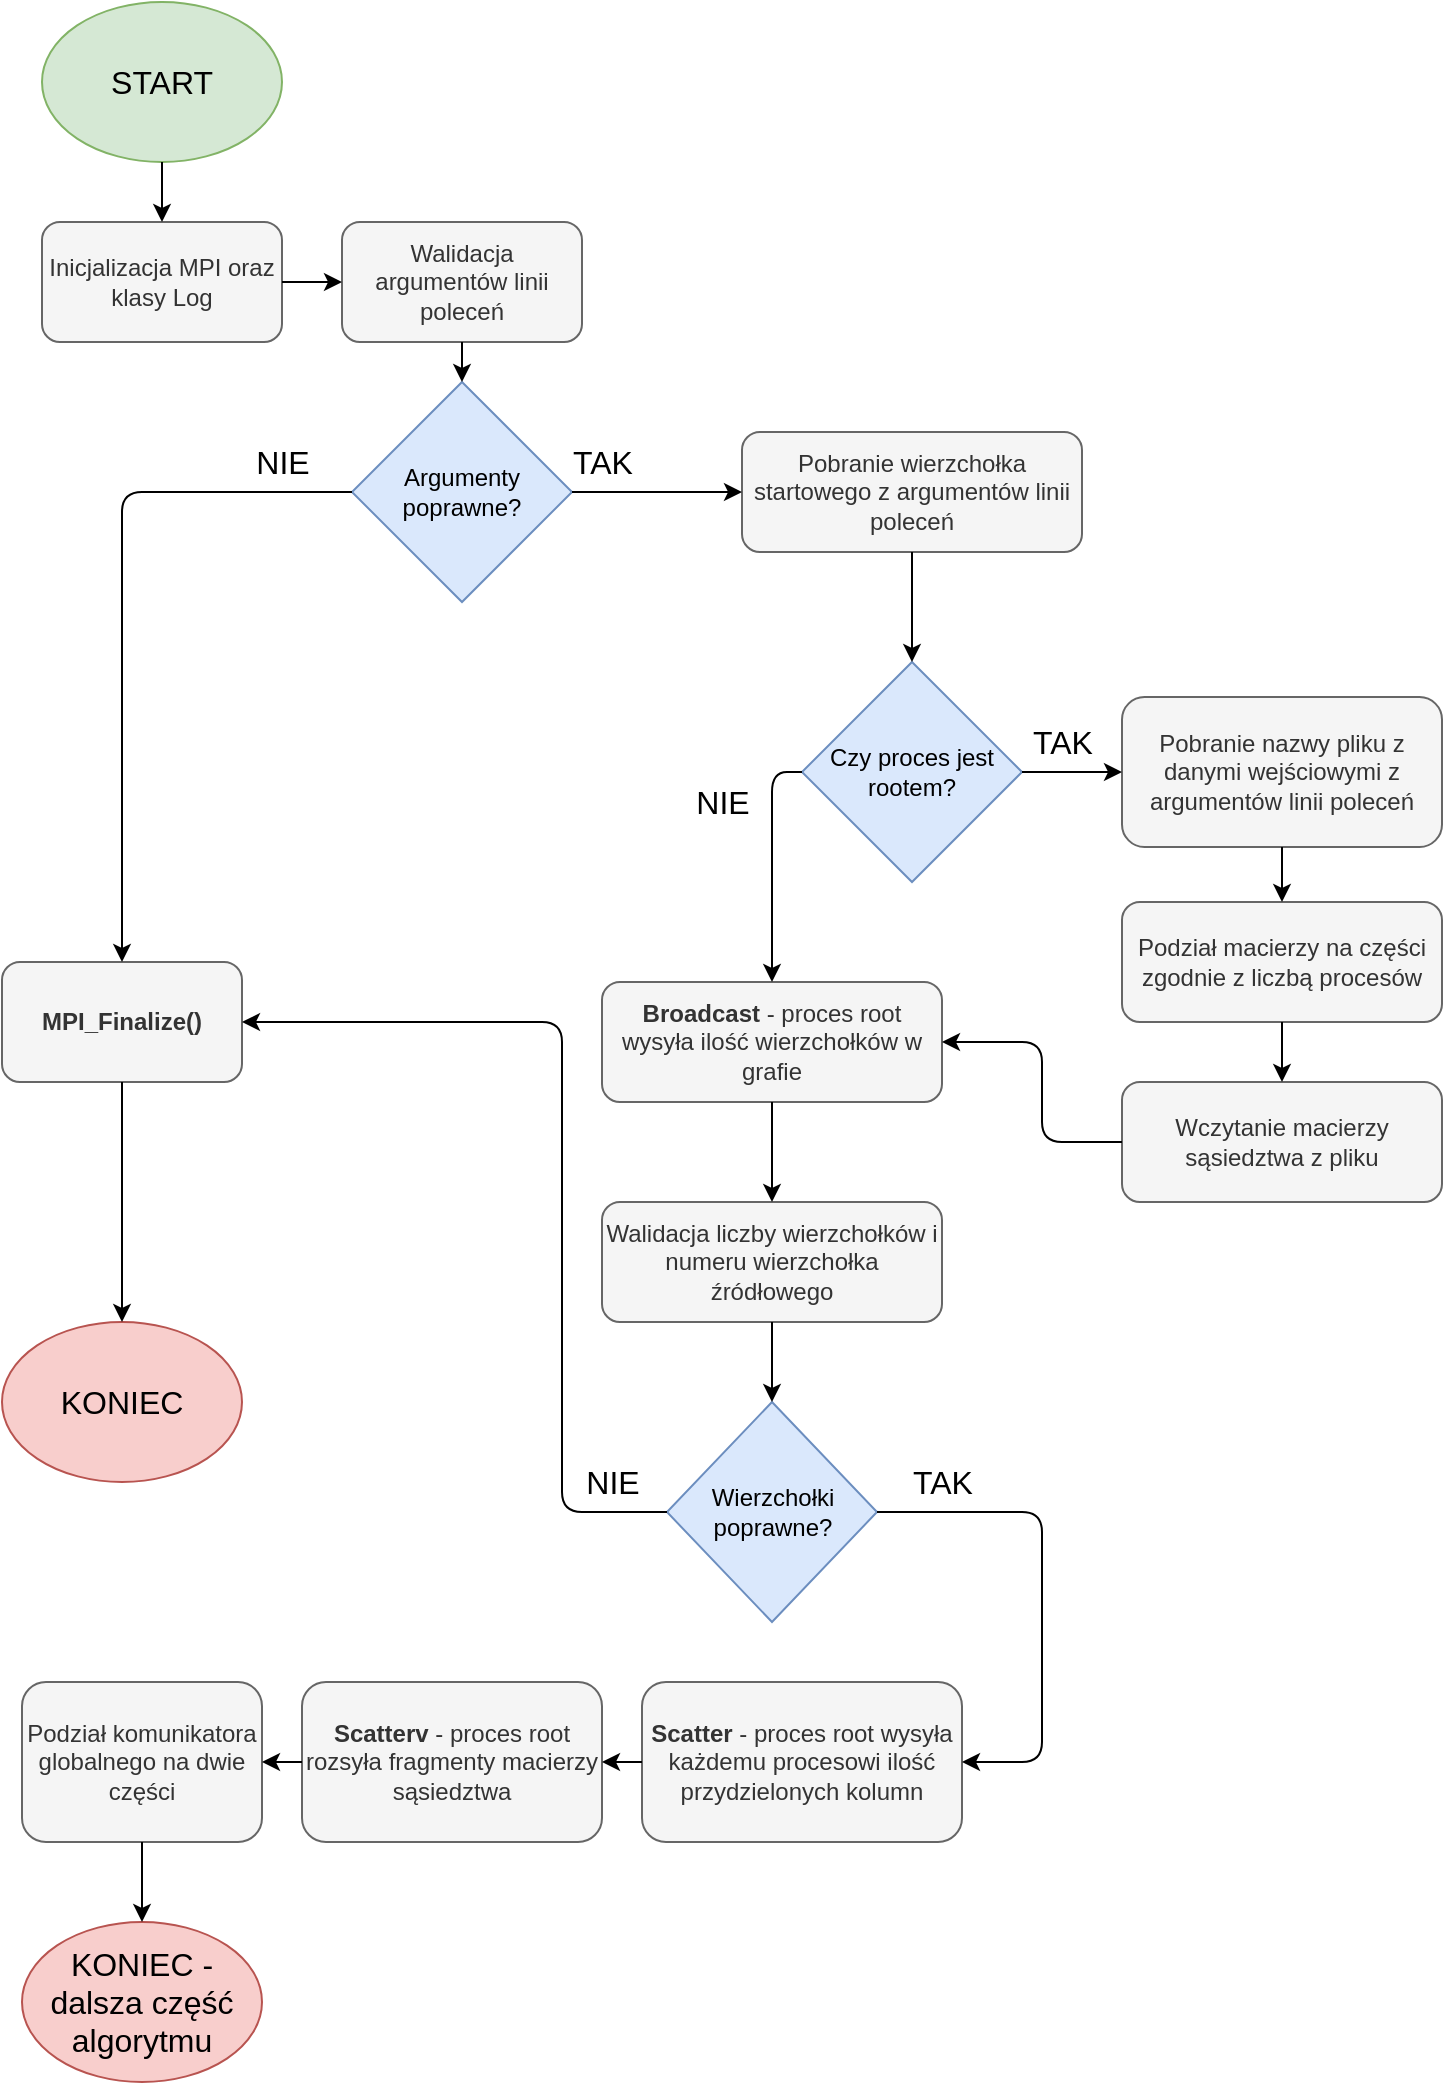 <mxfile version="12.9.14" type="device"><diagram id="MFcADnfhkF-znqzep26Z" name="Page-1"><mxGraphModel dx="2062" dy="1122" grid="1" gridSize="10" guides="1" tooltips="1" connect="1" arrows="1" fold="1" page="1" pageScale="1" pageWidth="800" pageHeight="1100" math="0" shadow="0"><root><mxCell id="0"/><mxCell id="1" parent="0"/><mxCell id="rdwpBlhmEUEgqYAoGXGV-1" value="Inicjalizacja MPI oraz&lt;br&gt;klasy Log" style="rounded=1;whiteSpace=wrap;html=1;fillColor=#f5f5f5;strokeColor=#666666;fontColor=#333333;" vertex="1" parent="1"><mxGeometry x="50" y="120" width="120" height="60" as="geometry"/></mxCell><mxCell id="rdwpBlhmEUEgqYAoGXGV-2" value="START" style="ellipse;whiteSpace=wrap;html=1;fillColor=#d5e8d4;strokeColor=#82b366;fontSize=16;" vertex="1" parent="1"><mxGeometry x="50" y="10" width="120" height="80" as="geometry"/></mxCell><mxCell id="rdwpBlhmEUEgqYAoGXGV-3" value="Walidacja argumentów linii poleceń" style="rounded=1;whiteSpace=wrap;html=1;fillColor=#f5f5f5;strokeColor=#666666;fontColor=#333333;" vertex="1" parent="1"><mxGeometry x="200" y="120" width="120" height="60" as="geometry"/></mxCell><mxCell id="rdwpBlhmEUEgqYAoGXGV-4" value="Argumenty poprawne?" style="rhombus;whiteSpace=wrap;html=1;fillColor=#dae8fc;strokeColor=#6c8ebf;" vertex="1" parent="1"><mxGeometry x="205" y="200" width="110" height="110" as="geometry"/></mxCell><mxCell id="rdwpBlhmEUEgqYAoGXGV-5" value="KONIEC" style="ellipse;whiteSpace=wrap;html=1;fillColor=#f8cecc;strokeColor=#b85450;fontSize=16;" vertex="1" parent="1"><mxGeometry x="30" y="670" width="120" height="80" as="geometry"/></mxCell><mxCell id="rdwpBlhmEUEgqYAoGXGV-6" value="&lt;b&gt;MPI_Finalize()&lt;/b&gt;" style="rounded=1;whiteSpace=wrap;html=1;fillColor=#f5f5f5;strokeColor=#666666;fontColor=#333333;" vertex="1" parent="1"><mxGeometry x="30" y="490" width="120" height="60" as="geometry"/></mxCell><mxCell id="rdwpBlhmEUEgqYAoGXGV-7" value="Pobranie wierzchołka startowego z argumentów linii poleceń" style="rounded=1;whiteSpace=wrap;html=1;fillColor=#f5f5f5;strokeColor=#666666;fontColor=#333333;" vertex="1" parent="1"><mxGeometry x="400" y="225" width="170" height="60" as="geometry"/></mxCell><mxCell id="rdwpBlhmEUEgqYAoGXGV-8" value="Czy proces jest rootem?" style="rhombus;whiteSpace=wrap;html=1;fillColor=#dae8fc;strokeColor=#6c8ebf;" vertex="1" parent="1"><mxGeometry x="430" y="340" width="110" height="110" as="geometry"/></mxCell><mxCell id="rdwpBlhmEUEgqYAoGXGV-9" value="Wczytanie macierzy sąsiedztwa z pliku" style="rounded=1;whiteSpace=wrap;html=1;fillColor=#f5f5f5;strokeColor=#666666;fontColor=#333333;" vertex="1" parent="1"><mxGeometry x="590" y="550" width="160" height="60" as="geometry"/></mxCell><mxCell id="rdwpBlhmEUEgqYAoGXGV-10" value="Pobranie nazwy pliku z danymi wejściowymi z argumentów linii poleceń" style="rounded=1;whiteSpace=wrap;html=1;fillColor=#f5f5f5;strokeColor=#666666;fontColor=#333333;" vertex="1" parent="1"><mxGeometry x="590" y="357.5" width="160" height="75" as="geometry"/></mxCell><mxCell id="rdwpBlhmEUEgqYAoGXGV-11" value="Podział macierzy na części zgodnie z liczbą procesów" style="rounded=1;whiteSpace=wrap;html=1;fillColor=#f5f5f5;strokeColor=#666666;fontColor=#333333;" vertex="1" parent="1"><mxGeometry x="590" y="460" width="160" height="60" as="geometry"/></mxCell><mxCell id="rdwpBlhmEUEgqYAoGXGV-12" value="&lt;b&gt;Broadcast&lt;/b&gt; - proces root wysyła ilość wierzchołków w grafie" style="rounded=1;whiteSpace=wrap;html=1;fillColor=#f5f5f5;strokeColor=#666666;fontColor=#333333;" vertex="1" parent="1"><mxGeometry x="330" y="500" width="170" height="60" as="geometry"/></mxCell><mxCell id="rdwpBlhmEUEgqYAoGXGV-13" value="Walidacja liczby wierzchołków i numeru wierzchołka źródłowego" style="rounded=1;whiteSpace=wrap;html=1;fillColor=#f5f5f5;strokeColor=#666666;fontColor=#333333;" vertex="1" parent="1"><mxGeometry x="330" y="610" width="170" height="60" as="geometry"/></mxCell><mxCell id="rdwpBlhmEUEgqYAoGXGV-14" value="Wierzchołki poprawne?" style="rhombus;whiteSpace=wrap;html=1;fillColor=#dae8fc;strokeColor=#6c8ebf;" vertex="1" parent="1"><mxGeometry x="362.5" y="710" width="105" height="110" as="geometry"/></mxCell><mxCell id="rdwpBlhmEUEgqYAoGXGV-15" value="&lt;b&gt;Scatter&lt;/b&gt; - proces root wysyła każdemu procesowi ilość przydzielonych kolumn" style="rounded=1;whiteSpace=wrap;html=1;fillColor=#f5f5f5;strokeColor=#666666;fontColor=#333333;" vertex="1" parent="1"><mxGeometry x="350" y="850" width="160" height="80" as="geometry"/></mxCell><mxCell id="rdwpBlhmEUEgqYAoGXGV-16" value="&lt;b&gt;Scatterv&lt;/b&gt; - proces root rozsyła fragmenty macierzy sąsiedztwa" style="rounded=1;whiteSpace=wrap;html=1;fillColor=#f5f5f5;strokeColor=#666666;fontColor=#333333;" vertex="1" parent="1"><mxGeometry x="180" y="850" width="150" height="80" as="geometry"/></mxCell><mxCell id="rdwpBlhmEUEgqYAoGXGV-17" value="Podział komunikatora globalnego na dwie części" style="rounded=1;whiteSpace=wrap;html=1;fillColor=#f5f5f5;strokeColor=#666666;fontColor=#333333;" vertex="1" parent="1"><mxGeometry x="40" y="850" width="120" height="80" as="geometry"/></mxCell><mxCell id="rdwpBlhmEUEgqYAoGXGV-18" value="KONIEC - dalsza część algorytmu" style="ellipse;whiteSpace=wrap;html=1;fillColor=#f8cecc;strokeColor=#b85450;fontSize=16;" vertex="1" parent="1"><mxGeometry x="40" y="970" width="120" height="80" as="geometry"/></mxCell><mxCell id="rdwpBlhmEUEgqYAoGXGV-19" value="" style="endArrow=classic;html=1;exitX=0.5;exitY=1;exitDx=0;exitDy=0;entryX=0.5;entryY=0;entryDx=0;entryDy=0;" edge="1" parent="1" source="rdwpBlhmEUEgqYAoGXGV-2" target="rdwpBlhmEUEgqYAoGXGV-1"><mxGeometry width="50" height="50" relative="1" as="geometry"><mxPoint x="450" y="70" as="sourcePoint"/><mxPoint x="500" y="20" as="targetPoint"/></mxGeometry></mxCell><mxCell id="rdwpBlhmEUEgqYAoGXGV-20" value="" style="endArrow=classic;html=1;entryX=0;entryY=0.5;entryDx=0;entryDy=0;exitX=1;exitY=0.5;exitDx=0;exitDy=0;" edge="1" parent="1" source="rdwpBlhmEUEgqYAoGXGV-1" target="rdwpBlhmEUEgqYAoGXGV-3"><mxGeometry width="50" height="50" relative="1" as="geometry"><mxPoint x="100" y="100" as="sourcePoint"/><mxPoint x="150" y="50" as="targetPoint"/></mxGeometry></mxCell><mxCell id="rdwpBlhmEUEgqYAoGXGV-21" value="" style="endArrow=classic;html=1;entryX=0.5;entryY=0;entryDx=0;entryDy=0;exitX=0.5;exitY=1;exitDx=0;exitDy=0;" edge="1" parent="1" source="rdwpBlhmEUEgqYAoGXGV-3" target="rdwpBlhmEUEgqYAoGXGV-4"><mxGeometry width="50" height="50" relative="1" as="geometry"><mxPoint x="80" y="150" as="sourcePoint"/><mxPoint x="130" y="100" as="targetPoint"/></mxGeometry></mxCell><mxCell id="rdwpBlhmEUEgqYAoGXGV-22" value="" style="endArrow=classic;html=1;exitX=0;exitY=0.5;exitDx=0;exitDy=0;" edge="1" parent="1" source="rdwpBlhmEUEgqYAoGXGV-4" target="rdwpBlhmEUEgqYAoGXGV-6"><mxGeometry width="50" height="50" relative="1" as="geometry"><mxPoint x="100" y="140" as="sourcePoint"/><mxPoint x="150" y="90" as="targetPoint"/><Array as="points"><mxPoint x="90" y="255"/></Array></mxGeometry></mxCell><mxCell id="rdwpBlhmEUEgqYAoGXGV-25" value="NIE" style="edgeLabel;html=1;align=center;verticalAlign=middle;resizable=0;points=[];fontSize=16;" vertex="1" connectable="0" parent="rdwpBlhmEUEgqYAoGXGV-22"><mxGeometry x="-0.543" y="-3" relative="1" as="geometry"><mxPoint x="45" y="-12" as="offset"/></mxGeometry></mxCell><mxCell id="rdwpBlhmEUEgqYAoGXGV-23" value="" style="endArrow=classic;html=1;entryX=0.5;entryY=0;entryDx=0;entryDy=0;exitX=0.5;exitY=1;exitDx=0;exitDy=0;" edge="1" parent="1" source="rdwpBlhmEUEgqYAoGXGV-6" target="rdwpBlhmEUEgqYAoGXGV-5"><mxGeometry width="50" height="50" relative="1" as="geometry"><mxPoint x="70" y="210" as="sourcePoint"/><mxPoint x="120" y="160" as="targetPoint"/></mxGeometry></mxCell><mxCell id="rdwpBlhmEUEgqYAoGXGV-24" value="" style="endArrow=classic;html=1;exitX=0;exitY=0.5;exitDx=0;exitDy=0;entryX=1;entryY=0.5;entryDx=0;entryDy=0;" edge="1" parent="1" source="rdwpBlhmEUEgqYAoGXGV-14" target="rdwpBlhmEUEgqYAoGXGV-6"><mxGeometry width="50" height="50" relative="1" as="geometry"><mxPoint x="210" y="710" as="sourcePoint"/><mxPoint x="320" y="440" as="targetPoint"/><Array as="points"><mxPoint x="310" y="765"/><mxPoint x="310" y="520"/></Array></mxGeometry></mxCell><mxCell id="rdwpBlhmEUEgqYAoGXGV-28" value="NIE" style="edgeLabel;html=1;align=center;verticalAlign=middle;resizable=0;points=[];fontSize=16;" vertex="1" connectable="0" parent="rdwpBlhmEUEgqYAoGXGV-24"><mxGeometry x="-0.839" y="-1" relative="1" as="geometry"><mxPoint x="9" y="-14" as="offset"/></mxGeometry></mxCell><mxCell id="rdwpBlhmEUEgqYAoGXGV-26" value="" style="endArrow=classic;html=1;exitX=1;exitY=0.5;exitDx=0;exitDy=0;entryX=0;entryY=0.5;entryDx=0;entryDy=0;" edge="1" parent="1" source="rdwpBlhmEUEgqYAoGXGV-4" target="rdwpBlhmEUEgqYAoGXGV-7"><mxGeometry width="50" height="50" relative="1" as="geometry"><mxPoint x="410" y="230" as="sourcePoint"/><mxPoint x="460" y="180" as="targetPoint"/></mxGeometry></mxCell><mxCell id="rdwpBlhmEUEgqYAoGXGV-27" value="TAK" style="edgeLabel;html=1;align=center;verticalAlign=middle;resizable=0;points=[];fontSize=16;" vertex="1" connectable="0" parent="rdwpBlhmEUEgqYAoGXGV-26"><mxGeometry x="-0.219" y="1" relative="1" as="geometry"><mxPoint x="-18" y="-14" as="offset"/></mxGeometry></mxCell><mxCell id="rdwpBlhmEUEgqYAoGXGV-29" value="" style="endArrow=classic;html=1;entryX=0.5;entryY=0;entryDx=0;entryDy=0;exitX=0;exitY=0.5;exitDx=0;exitDy=0;" edge="1" parent="1" source="rdwpBlhmEUEgqYAoGXGV-8" target="rdwpBlhmEUEgqYAoGXGV-12"><mxGeometry width="50" height="50" relative="1" as="geometry"><mxPoint x="290" y="430" as="sourcePoint"/><mxPoint x="340" y="380" as="targetPoint"/><Array as="points"><mxPoint x="415" y="395"/></Array></mxGeometry></mxCell><mxCell id="rdwpBlhmEUEgqYAoGXGV-30" value="" style="endArrow=classic;html=1;exitX=0.5;exitY=1;exitDx=0;exitDy=0;entryX=0.5;entryY=0;entryDx=0;entryDy=0;" edge="1" parent="1" source="rdwpBlhmEUEgqYAoGXGV-7" target="rdwpBlhmEUEgqYAoGXGV-8"><mxGeometry width="50" height="50" relative="1" as="geometry"><mxPoint x="580" y="270" as="sourcePoint"/><mxPoint x="630" y="220" as="targetPoint"/></mxGeometry></mxCell><mxCell id="rdwpBlhmEUEgqYAoGXGV-32" value="" style="endArrow=classic;html=1;exitX=0.5;exitY=1;exitDx=0;exitDy=0;" edge="1" parent="1" source="rdwpBlhmEUEgqYAoGXGV-17" target="rdwpBlhmEUEgqYAoGXGV-18"><mxGeometry width="50" height="50" relative="1" as="geometry"><mxPoint x="100" y="980" as="sourcePoint"/><mxPoint x="300" y="1050" as="targetPoint"/></mxGeometry></mxCell><mxCell id="rdwpBlhmEUEgqYAoGXGV-33" value="" style="endArrow=classic;html=1;exitX=0;exitY=0.5;exitDx=0;exitDy=0;entryX=1;entryY=0.5;entryDx=0;entryDy=0;" edge="1" parent="1" source="rdwpBlhmEUEgqYAoGXGV-16" target="rdwpBlhmEUEgqYAoGXGV-17"><mxGeometry width="50" height="50" relative="1" as="geometry"><mxPoint x="150" y="880" as="sourcePoint"/><mxPoint x="200" y="830" as="targetPoint"/></mxGeometry></mxCell><mxCell id="rdwpBlhmEUEgqYAoGXGV-34" value="" style="endArrow=classic;html=1;exitX=0;exitY=0.5;exitDx=0;exitDy=0;entryX=1;entryY=0.5;entryDx=0;entryDy=0;" edge="1" parent="1" source="rdwpBlhmEUEgqYAoGXGV-15" target="rdwpBlhmEUEgqYAoGXGV-16"><mxGeometry width="50" height="50" relative="1" as="geometry"><mxPoint x="220" y="890" as="sourcePoint"/><mxPoint x="270" y="840" as="targetPoint"/></mxGeometry></mxCell><mxCell id="rdwpBlhmEUEgqYAoGXGV-35" value="" style="endArrow=classic;html=1;entryX=0.5;entryY=0;entryDx=0;entryDy=0;exitX=0.5;exitY=1;exitDx=0;exitDy=0;" edge="1" parent="1" source="rdwpBlhmEUEgqYAoGXGV-12" target="rdwpBlhmEUEgqYAoGXGV-13"><mxGeometry width="50" height="50" relative="1" as="geometry"><mxPoint x="350" y="630" as="sourcePoint"/><mxPoint x="400" y="580" as="targetPoint"/></mxGeometry></mxCell><mxCell id="rdwpBlhmEUEgqYAoGXGV-36" value="" style="endArrow=classic;html=1;exitX=0.5;exitY=1;exitDx=0;exitDy=0;entryX=0.5;entryY=0;entryDx=0;entryDy=0;" edge="1" parent="1" source="rdwpBlhmEUEgqYAoGXGV-13" target="rdwpBlhmEUEgqYAoGXGV-14"><mxGeometry width="50" height="50" relative="1" as="geometry"><mxPoint x="540" y="790" as="sourcePoint"/><mxPoint x="590" y="740" as="targetPoint"/></mxGeometry></mxCell><mxCell id="rdwpBlhmEUEgqYAoGXGV-37" value="" style="endArrow=classic;html=1;exitX=1;exitY=0.5;exitDx=0;exitDy=0;entryX=1;entryY=0.5;entryDx=0;entryDy=0;" edge="1" parent="1" source="rdwpBlhmEUEgqYAoGXGV-14" target="rdwpBlhmEUEgqYAoGXGV-15"><mxGeometry width="50" height="50" relative="1" as="geometry"><mxPoint x="500" y="840" as="sourcePoint"/><mxPoint x="550" y="790" as="targetPoint"/><Array as="points"><mxPoint x="550" y="765"/><mxPoint x="550" y="835"/><mxPoint x="550" y="890"/></Array></mxGeometry></mxCell><mxCell id="rdwpBlhmEUEgqYAoGXGV-38" value="TAK" style="text;html=1;align=center;verticalAlign=middle;resizable=0;points=[];autosize=1;fontSize=16;" vertex="1" parent="1"><mxGeometry x="475" y="740" width="50" height="20" as="geometry"/></mxCell><mxCell id="rdwpBlhmEUEgqYAoGXGV-39" value="" style="endArrow=classic;html=1;exitX=0;exitY=0.5;exitDx=0;exitDy=0;entryX=1;entryY=0.5;entryDx=0;entryDy=0;" edge="1" parent="1" source="rdwpBlhmEUEgqYAoGXGV-9" target="rdwpBlhmEUEgqYAoGXGV-12"><mxGeometry width="50" height="50" relative="1" as="geometry"><mxPoint x="490" y="630" as="sourcePoint"/><mxPoint x="540" y="580" as="targetPoint"/><Array as="points"><mxPoint x="550" y="580"/><mxPoint x="550" y="530"/></Array></mxGeometry></mxCell><mxCell id="rdwpBlhmEUEgqYAoGXGV-40" value="" style="endArrow=classic;html=1;exitX=1;exitY=0.5;exitDx=0;exitDy=0;entryX=0;entryY=0.5;entryDx=0;entryDy=0;" edge="1" parent="1" source="rdwpBlhmEUEgqYAoGXGV-8" target="rdwpBlhmEUEgqYAoGXGV-10"><mxGeometry width="50" height="50" relative="1" as="geometry"><mxPoint x="570" y="330" as="sourcePoint"/><mxPoint x="620" y="280" as="targetPoint"/></mxGeometry></mxCell><mxCell id="rdwpBlhmEUEgqYAoGXGV-41" value="" style="endArrow=classic;html=1;exitX=0.5;exitY=1;exitDx=0;exitDy=0;entryX=0.5;entryY=0;entryDx=0;entryDy=0;" edge="1" parent="1" source="rdwpBlhmEUEgqYAoGXGV-10" target="rdwpBlhmEUEgqYAoGXGV-11"><mxGeometry width="50" height="50" relative="1" as="geometry"><mxPoint x="660" y="760" as="sourcePoint"/><mxPoint x="710" y="710" as="targetPoint"/></mxGeometry></mxCell><mxCell id="rdwpBlhmEUEgqYAoGXGV-42" value="" style="endArrow=classic;html=1;exitX=0.5;exitY=1;exitDx=0;exitDy=0;entryX=0.5;entryY=0;entryDx=0;entryDy=0;" edge="1" parent="1" source="rdwpBlhmEUEgqYAoGXGV-11" target="rdwpBlhmEUEgqYAoGXGV-9"><mxGeometry width="50" height="50" relative="1" as="geometry"><mxPoint x="630" y="750" as="sourcePoint"/><mxPoint x="680" y="700" as="targetPoint"/></mxGeometry></mxCell><mxCell id="rdwpBlhmEUEgqYAoGXGV-43" value="NIE" style="text;html=1;align=center;verticalAlign=middle;resizable=0;points=[];autosize=1;fontSize=16;" vertex="1" parent="1"><mxGeometry x="370" y="400" width="40" height="20" as="geometry"/></mxCell><mxCell id="rdwpBlhmEUEgqYAoGXGV-44" value="TAK" style="text;html=1;align=center;verticalAlign=middle;resizable=0;points=[];autosize=1;fontSize=16;" vertex="1" parent="1"><mxGeometry x="535" y="370" width="50" height="20" as="geometry"/></mxCell></root></mxGraphModel></diagram></mxfile>